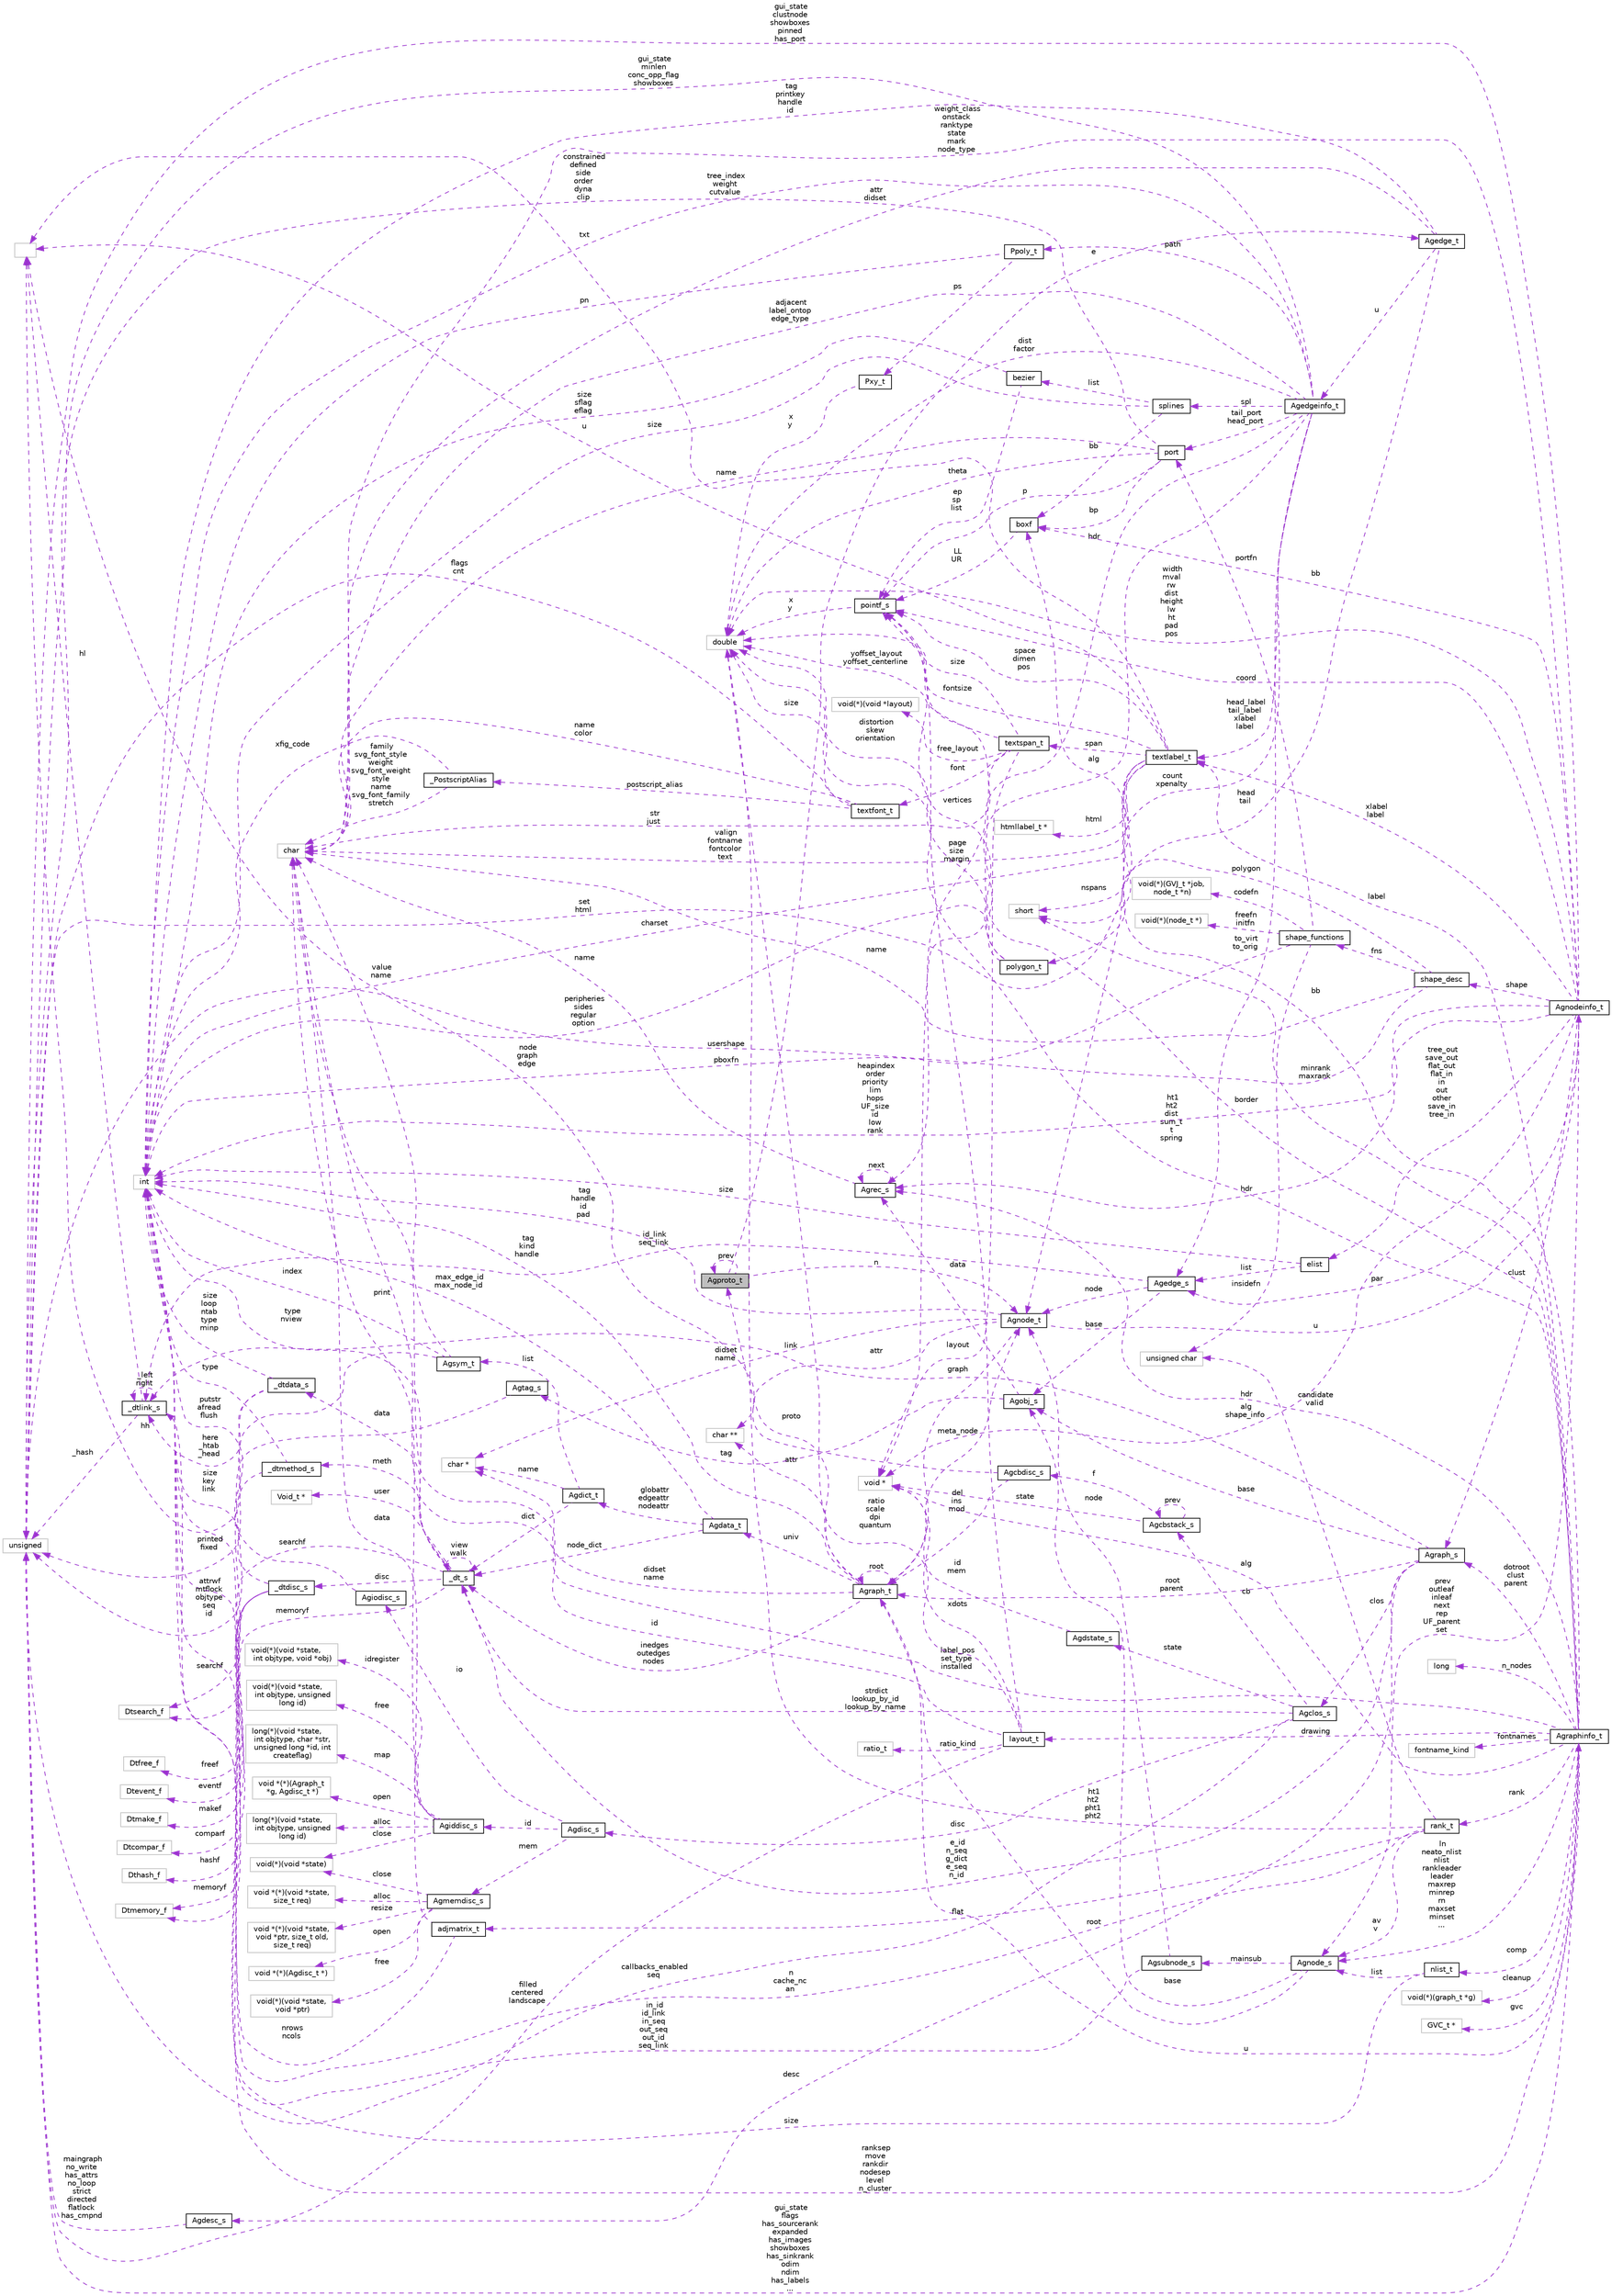 digraph "Agproto_t"
{
  bgcolor="transparent";
  edge [fontname="Helvetica",fontsize="10",labelfontname="Helvetica",labelfontsize="10"];
  node [fontname="Helvetica",fontsize="10",shape=record];
  rankdir="LR";
  Node1 [label="Agproto_t",height=0.2,width=0.4,color="black", fillcolor="grey75", style="filled", fontcolor="black"];
  Node2 -> Node1 [dir="back",color="darkorchid3",fontsize="10",style="dashed",label=" e" ,fontname="Helvetica"];
  Node2 [label="Agedge_t",height=0.2,width=0.4,color="black",URL="$structAgedge__t.html"];
  Node3 -> Node2 [dir="back",color="darkorchid3",fontsize="10",style="dashed",label=" head\ntail" ,fontname="Helvetica"];
  Node3 [label="Agnode_t",height=0.2,width=0.4,color="black",URL="$structAgnode__t.html"];
  Node4 -> Node3 [dir="back",color="darkorchid3",fontsize="10",style="dashed",label=" u" ,fontname="Helvetica"];
  Node4 [label="Agnodeinfo_t",height=0.2,width=0.4,color="black",URL="$structAgnodeinfo__t.html"];
  Node5 -> Node4 [dir="back",color="darkorchid3",fontsize="10",style="dashed",label=" hdr" ,fontname="Helvetica"];
  Node5 [label="Agrec_s",height=0.2,width=0.4,color="black",URL="$structAgrec__s.html"];
  Node5 -> Node5 [dir="back",color="darkorchid3",fontsize="10",style="dashed",label=" next" ,fontname="Helvetica"];
  Node6 -> Node5 [dir="back",color="darkorchid3",fontsize="10",style="dashed",label=" name" ,fontname="Helvetica"];
  Node6 [label="char",height=0.2,width=0.4,color="grey75"];
  Node7 -> Node4 [dir="back",color="darkorchid3",fontsize="10",style="dashed",label=" xlabel\nlabel" ,fontname="Helvetica"];
  Node7 [label="textlabel_t",height=0.2,width=0.4,color="black",URL="$structtextlabel__t.html"];
  Node8 -> Node7 [dir="back",color="darkorchid3",fontsize="10",style="dashed",label=" html" ,fontname="Helvetica"];
  Node8 [label="htmllabel_t *",height=0.2,width=0.4,color="grey75"];
  Node9 -> Node7 [dir="back",color="darkorchid3",fontsize="10",style="dashed",label=" fontsize" ,fontname="Helvetica"];
  Node9 [label="double",height=0.2,width=0.4,color="grey75"];
  Node10 -> Node7 [dir="back",color="darkorchid3",fontsize="10",style="dashed",label=" nspans" ,fontname="Helvetica"];
  Node10 [label="short",height=0.2,width=0.4,color="grey75"];
  Node6 -> Node7 [dir="back",color="darkorchid3",fontsize="10",style="dashed",label=" valign\nfontname\nfontcolor\ntext" ,fontname="Helvetica"];
  Node11 -> Node7 [dir="back",color="darkorchid3",fontsize="10",style="dashed",label=" u" ,fontname="Helvetica"];
  Node11 [label="",height=0.2,width=0.4,color="grey75"];
  Node12 -> Node7 [dir="back",color="darkorchid3",fontsize="10",style="dashed",label=" charset" ,fontname="Helvetica"];
  Node12 [label="int",height=0.2,width=0.4,color="grey75"];
  Node11 -> Node7 [dir="back",color="darkorchid3",fontsize="10",style="dashed",label=" txt" ,fontname="Helvetica"];
  Node13 -> Node7 [dir="back",color="darkorchid3",fontsize="10",style="dashed",label=" set\nhtml" ,fontname="Helvetica"];
  Node13 [label="unsigned",height=0.2,width=0.4,color="grey75"];
  Node14 -> Node7 [dir="back",color="darkorchid3",fontsize="10",style="dashed",label=" span" ,fontname="Helvetica"];
  Node14 [label="textspan_t",height=0.2,width=0.4,color="black",URL="$structtextspan__t.html"];
  Node15 -> Node14 [dir="back",color="darkorchid3",fontsize="10",style="dashed",label=" free_layout" ,fontname="Helvetica"];
  Node15 [label="void(*)(void *layout)",height=0.2,width=0.4,color="grey75"];
  Node9 -> Node14 [dir="back",color="darkorchid3",fontsize="10",style="dashed",label=" yoffset_layout\nyoffset_centerline" ,fontname="Helvetica"];
  Node16 -> Node14 [dir="back",color="darkorchid3",fontsize="10",style="dashed",label=" font" ,fontname="Helvetica"];
  Node16 [label="textfont_t",height=0.2,width=0.4,color="black",URL="$structtextfont__t.html"];
  Node9 -> Node16 [dir="back",color="darkorchid3",fontsize="10",style="dashed",label=" size" ,fontname="Helvetica"];
  Node6 -> Node16 [dir="back",color="darkorchid3",fontsize="10",style="dashed",label=" name\ncolor" ,fontname="Helvetica"];
  Node17 -> Node16 [dir="back",color="darkorchid3",fontsize="10",style="dashed",label=" postscript_alias" ,fontname="Helvetica"];
  Node17 [label="_PostscriptAlias",height=0.2,width=0.4,color="black",URL="$struct__PostscriptAlias.html"];
  Node6 -> Node17 [dir="back",color="darkorchid3",fontsize="10",style="dashed",label=" family\nsvg_font_style\nweight\nsvg_font_weight\nstyle\nname\nsvg_font_family\nstretch" ,fontname="Helvetica"];
  Node12 -> Node17 [dir="back",color="darkorchid3",fontsize="10",style="dashed",label=" xfig_code" ,fontname="Helvetica"];
  Node13 -> Node16 [dir="back",color="darkorchid3",fontsize="10",style="dashed",label=" flags\ncnt" ,fontname="Helvetica"];
  Node6 -> Node14 [dir="back",color="darkorchid3",fontsize="10",style="dashed",label=" str\njust" ,fontname="Helvetica"];
  Node18 -> Node14 [dir="back",color="darkorchid3",fontsize="10",style="dashed",label=" layout" ,fontname="Helvetica"];
  Node18 [label="void *",height=0.2,width=0.4,color="grey75"];
  Node19 -> Node14 [dir="back",color="darkorchid3",fontsize="10",style="dashed",label=" size" ,fontname="Helvetica"];
  Node19 [label="pointf_s",height=0.2,width=0.4,color="black",URL="$structpointf__s.html"];
  Node9 -> Node19 [dir="back",color="darkorchid3",fontsize="10",style="dashed",label=" x\ny" ,fontname="Helvetica"];
  Node19 -> Node7 [dir="back",color="darkorchid3",fontsize="10",style="dashed",label=" space\ndimen\npos" ,fontname="Helvetica"];
  Node9 -> Node4 [dir="back",color="darkorchid3",fontsize="10",style="dashed",label=" width\nmval\nrw\ndist\nheight\nlw\nht\npad\npos" ,fontname="Helvetica"];
  Node20 -> Node4 [dir="back",color="darkorchid3",fontsize="10",style="dashed",label=" clust" ,fontname="Helvetica"];
  Node20 [label="Agraph_s",height=0.2,width=0.4,color="black",URL="$structAgraph__s.html"];
  Node21 -> Node20 [dir="back",color="darkorchid3",fontsize="10",style="dashed",label=" link" ,fontname="Helvetica"];
  Node21 [label="_dtlink_s",height=0.2,width=0.4,color="black",URL="$struct__dtlink__s.html"];
  Node21 -> Node21 [dir="back",color="darkorchid3",fontsize="10",style="dashed",label=" _left\nright" ,fontname="Helvetica"];
  Node11 -> Node21 [dir="back",color="darkorchid3",fontsize="10",style="dashed",label=" hl" ,fontname="Helvetica"];
  Node13 -> Node21 [dir="back",color="darkorchid3",fontsize="10",style="dashed",label=" _hash" ,fontname="Helvetica"];
  Node22 -> Node20 [dir="back",color="darkorchid3",fontsize="10",style="dashed",label=" root\nparent" ,fontname="Helvetica"];
  Node22 [label="Agraph_t",height=0.2,width=0.4,color="black",URL="$structAgraph__t.html"];
  Node23 -> Node22 [dir="back",color="darkorchid3",fontsize="10",style="dashed",label=" attr" ,fontname="Helvetica"];
  Node23 [label="char **",height=0.2,width=0.4,color="grey75"];
  Node22 -> Node22 [dir="back",color="darkorchid3",fontsize="10",style="dashed",label=" root" ,fontname="Helvetica"];
  Node3 -> Node22 [dir="back",color="darkorchid3",fontsize="10",style="dashed",label=" meta_node" ,fontname="Helvetica"];
  Node24 -> Node22 [dir="back",color="darkorchid3",fontsize="10",style="dashed",label=" u" ,fontname="Helvetica"];
  Node24 [label="Agraphinfo_t",height=0.2,width=0.4,color="black",URL="$structAgraphinfo__t.html"];
  Node25 -> Node24 [dir="back",color="darkorchid3",fontsize="10",style="dashed",label=" cleanup" ,fontname="Helvetica"];
  Node25 [label="void(*)(graph_t *g)",height=0.2,width=0.4,color="grey75"];
  Node5 -> Node24 [dir="back",color="darkorchid3",fontsize="10",style="dashed",label=" hdr" ,fontname="Helvetica"];
  Node26 -> Node24 [dir="back",color="darkorchid3",fontsize="10",style="dashed",label=" rank" ,fontname="Helvetica"];
  Node26 [label="rank_t",height=0.2,width=0.4,color="black",URL="$structrank__t.html"];
  Node9 -> Node26 [dir="back",color="darkorchid3",fontsize="10",style="dashed",label=" ht1\nht2\npht1\npht2" ,fontname="Helvetica"];
  Node27 -> Node26 [dir="back",color="darkorchid3",fontsize="10",style="dashed",label=" candidate\nvalid" ,fontname="Helvetica"];
  Node27 [label="unsigned char",height=0.2,width=0.4,color="grey75"];
  Node28 -> Node26 [dir="back",color="darkorchid3",fontsize="10",style="dashed",label=" av\nv" ,fontname="Helvetica"];
  Node28 [label="Agnode_s",height=0.2,width=0.4,color="black",URL="$structAgnode__s.html"];
  Node22 -> Node28 [dir="back",color="darkorchid3",fontsize="10",style="dashed",label=" root" ,fontname="Helvetica"];
  Node29 -> Node28 [dir="back",color="darkorchid3",fontsize="10",style="dashed",label=" base" ,fontname="Helvetica"];
  Node29 [label="Agobj_s",height=0.2,width=0.4,color="black",URL="$structAgobj__s.html"];
  Node5 -> Node29 [dir="back",color="darkorchid3",fontsize="10",style="dashed",label=" data" ,fontname="Helvetica"];
  Node30 -> Node29 [dir="back",color="darkorchid3",fontsize="10",style="dashed",label=" tag" ,fontname="Helvetica"];
  Node30 [label="Agtag_s",height=0.2,width=0.4,color="black",URL="$structAgtag__s.html"];
  Node13 -> Node30 [dir="back",color="darkorchid3",fontsize="10",style="dashed",label=" attrwf\nmtflock\nobjtype\nseq\nid" ,fontname="Helvetica"];
  Node31 -> Node28 [dir="back",color="darkorchid3",fontsize="10",style="dashed",label=" mainsub" ,fontname="Helvetica"];
  Node31 [label="Agsubnode_s",height=0.2,width=0.4,color="black",URL="$structAgsubnode__s.html"];
  Node21 -> Node31 [dir="back",color="darkorchid3",fontsize="10",style="dashed",label=" in_id\nid_link\nin_seq\nout_seq\nout_id\nseq_link" ,fontname="Helvetica"];
  Node3 -> Node31 [dir="back",color="darkorchid3",fontsize="10",style="dashed",label=" node" ,fontname="Helvetica"];
  Node12 -> Node26 [dir="back",color="darkorchid3",fontsize="10",style="dashed",label=" n\ncache_nc\nan" ,fontname="Helvetica"];
  Node32 -> Node26 [dir="back",color="darkorchid3",fontsize="10",style="dashed",label=" flat" ,fontname="Helvetica"];
  Node32 [label="adjmatrix_t",height=0.2,width=0.4,color="black",URL="$structadjmatrix__t.html"];
  Node6 -> Node32 [dir="back",color="darkorchid3",fontsize="10",style="dashed",label=" data" ,fontname="Helvetica"];
  Node12 -> Node32 [dir="back",color="darkorchid3",fontsize="10",style="dashed",label=" nrows\nncols" ,fontname="Helvetica"];
  Node33 -> Node24 [dir="back",color="darkorchid3",fontsize="10",style="dashed",label=" drawing" ,fontname="Helvetica"];
  Node33 [label="layout_t",height=0.2,width=0.4,color="black",URL="$structlayout__t.html"];
  Node34 -> Node33 [dir="back",color="darkorchid3",fontsize="10",style="dashed",label=" ratio_kind" ,fontname="Helvetica"];
  Node34 [label="ratio_t",height=0.2,width=0.4,color="grey75"];
  Node9 -> Node33 [dir="back",color="darkorchid3",fontsize="10",style="dashed",label=" ratio\nscale\ndpi\nquantum" ,fontname="Helvetica"];
  Node6 -> Node33 [dir="back",color="darkorchid3",fontsize="10",style="dashed",label=" id" ,fontname="Helvetica"];
  Node13 -> Node33 [dir="back",color="darkorchid3",fontsize="10",style="dashed",label=" filled\ncentered\nlandscape" ,fontname="Helvetica"];
  Node18 -> Node33 [dir="back",color="darkorchid3",fontsize="10",style="dashed",label=" xdots" ,fontname="Helvetica"];
  Node19 -> Node33 [dir="back",color="darkorchid3",fontsize="10",style="dashed",label=" page\nsize\nmargin" ,fontname="Helvetica"];
  Node35 -> Node24 [dir="back",color="darkorchid3",fontsize="10",style="dashed",label=" fontnames" ,fontname="Helvetica"];
  Node35 [label="fontname_kind",height=0.2,width=0.4,color="grey75"];
  Node9 -> Node24 [dir="back",color="darkorchid3",fontsize="10",style="dashed",label=" ht1\nht2\ndist\nsum_t\nt\nspring" ,fontname="Helvetica"];
  Node7 -> Node24 [dir="back",color="darkorchid3",fontsize="10",style="dashed",label=" label" ,fontname="Helvetica"];
  Node20 -> Node24 [dir="back",color="darkorchid3",fontsize="10",style="dashed",label=" dotroot\nclust\nparent" ,fontname="Helvetica"];
  Node28 -> Node24 [dir="back",color="darkorchid3",fontsize="10",style="dashed",label=" ln\nneato_nlist\nnlist\nrankleader\nleader\nmaxrep\nminrep\nrn\nmaxset\nminset\n..." ,fontname="Helvetica"];
  Node6 -> Node24 [dir="back",color="darkorchid3",fontsize="10",style="dashed",label=" label_pos\nset_type\ninstalled" ,fontname="Helvetica"];
  Node10 -> Node24 [dir="back",color="darkorchid3",fontsize="10",style="dashed",label=" minrank\nmaxrank" ,fontname="Helvetica"];
  Node36 -> Node24 [dir="back",color="darkorchid3",fontsize="10",style="dashed",label=" comp" ,fontname="Helvetica"];
  Node36 [label="nlist_t",height=0.2,width=0.4,color="black",URL="$structnlist__t.html"];
  Node28 -> Node36 [dir="back",color="darkorchid3",fontsize="10",style="dashed",label=" list" ,fontname="Helvetica"];
  Node12 -> Node36 [dir="back",color="darkorchid3",fontsize="10",style="dashed",label=" size" ,fontname="Helvetica"];
  Node12 -> Node24 [dir="back",color="darkorchid3",fontsize="10",style="dashed",label=" ranksep\nmove\nrankdir\nnodesep\nlevel\nn_cluster" ,fontname="Helvetica"];
  Node37 -> Node24 [dir="back",color="darkorchid3",fontsize="10",style="dashed",label=" bb" ,fontname="Helvetica"];
  Node37 [label="boxf",height=0.2,width=0.4,color="black",URL="$structboxf.html"];
  Node19 -> Node37 [dir="back",color="darkorchid3",fontsize="10",style="dashed",label=" LL\nUR" ,fontname="Helvetica"];
  Node38 -> Node24 [dir="back",color="darkorchid3",fontsize="10",style="dashed",label=" n_nodes" ,fontname="Helvetica"];
  Node38 [label="long",height=0.2,width=0.4,color="grey75"];
  Node13 -> Node24 [dir="back",color="darkorchid3",fontsize="10",style="dashed",label=" gui_state\nflags\nhas_sourcerank\nexpanded\nhas_images\nshowboxes\nhas_sinkrank\nodim\nndim\nhas_labels\n..." ,fontname="Helvetica"];
  Node39 -> Node24 [dir="back",color="darkorchid3",fontsize="10",style="dashed",label=" gvc" ,fontname="Helvetica"];
  Node39 [label="GVC_t *",height=0.2,width=0.4,color="grey75"];
  Node18 -> Node24 [dir="back",color="darkorchid3",fontsize="10",style="dashed",label=" alg" ,fontname="Helvetica"];
  Node19 -> Node24 [dir="back",color="darkorchid3",fontsize="10",style="dashed",label=" border" ,fontname="Helvetica"];
  Node1 -> Node22 [dir="back",color="darkorchid3",fontsize="10",style="dashed",label=" proto" ,fontname="Helvetica"];
  Node40 -> Node22 [dir="back",color="darkorchid3",fontsize="10",style="dashed",label=" univ" ,fontname="Helvetica"];
  Node40 [label="Agdata_t",height=0.2,width=0.4,color="black",URL="$structAgdata__t.html"];
  Node41 -> Node40 [dir="back",color="darkorchid3",fontsize="10",style="dashed",label=" globattr\nedgeattr\nnodeattr" ,fontname="Helvetica"];
  Node41 [label="Agdict_t",height=0.2,width=0.4,color="black",URL="$structAgdict__t.html"];
  Node42 -> Node41 [dir="back",color="darkorchid3",fontsize="10",style="dashed",label=" list" ,fontname="Helvetica"];
  Node42 [label="Agsym_t",height=0.2,width=0.4,color="black",URL="$structAgsym__t.html"];
  Node6 -> Node42 [dir="back",color="darkorchid3",fontsize="10",style="dashed",label=" value\nname" ,fontname="Helvetica"];
  Node12 -> Node42 [dir="back",color="darkorchid3",fontsize="10",style="dashed",label=" index" ,fontname="Helvetica"];
  Node13 -> Node42 [dir="back",color="darkorchid3",fontsize="10",style="dashed",label=" printed\nfixed" ,fontname="Helvetica"];
  Node43 -> Node41 [dir="back",color="darkorchid3",fontsize="10",style="dashed",label=" dict" ,fontname="Helvetica"];
  Node43 [label="_dt_s",height=0.2,width=0.4,color="black",URL="$struct__dt__s.html"];
  Node44 -> Node43 [dir="back",color="darkorchid3",fontsize="10",style="dashed",label=" disc" ,fontname="Helvetica"];
  Node44 [label="_dtdisc_s",height=0.2,width=0.4,color="black",URL="$struct__dtdisc__s.html"];
  Node45 -> Node44 [dir="back",color="darkorchid3",fontsize="10",style="dashed",label=" freef" ,fontname="Helvetica"];
  Node45 [label="Dtfree_f",height=0.2,width=0.4,color="grey75"];
  Node46 -> Node44 [dir="back",color="darkorchid3",fontsize="10",style="dashed",label=" eventf" ,fontname="Helvetica"];
  Node46 [label="Dtevent_f",height=0.2,width=0.4,color="grey75"];
  Node47 -> Node44 [dir="back",color="darkorchid3",fontsize="10",style="dashed",label=" makef" ,fontname="Helvetica"];
  Node47 [label="Dtmake_f",height=0.2,width=0.4,color="grey75"];
  Node48 -> Node44 [dir="back",color="darkorchid3",fontsize="10",style="dashed",label=" comparf" ,fontname="Helvetica"];
  Node48 [label="Dtcompar_f",height=0.2,width=0.4,color="grey75"];
  Node12 -> Node44 [dir="back",color="darkorchid3",fontsize="10",style="dashed",label=" size\nkey\nlink" ,fontname="Helvetica"];
  Node49 -> Node44 [dir="back",color="darkorchid3",fontsize="10",style="dashed",label=" memoryf" ,fontname="Helvetica"];
  Node49 [label="Dtmemory_f",height=0.2,width=0.4,color="grey75"];
  Node50 -> Node44 [dir="back",color="darkorchid3",fontsize="10",style="dashed",label=" hashf" ,fontname="Helvetica"];
  Node50 [label="Dthash_f",height=0.2,width=0.4,color="grey75"];
  Node51 -> Node43 [dir="back",color="darkorchid3",fontsize="10",style="dashed",label=" data" ,fontname="Helvetica"];
  Node51 [label="_dtdata_s",height=0.2,width=0.4,color="black",URL="$struct__dtdata__s.html"];
  Node11 -> Node51 [dir="back",color="darkorchid3",fontsize="10",style="dashed",label=" hh" ,fontname="Helvetica"];
  Node21 -> Node51 [dir="back",color="darkorchid3",fontsize="10",style="dashed",label=" here\n_htab\n_head" ,fontname="Helvetica"];
  Node12 -> Node51 [dir="back",color="darkorchid3",fontsize="10",style="dashed",label=" size\nloop\nntab\ntype\nminp" ,fontname="Helvetica"];
  Node52 -> Node43 [dir="back",color="darkorchid3",fontsize="10",style="dashed",label=" user" ,fontname="Helvetica"];
  Node52 [label="Void_t *",height=0.2,width=0.4,color="grey75"];
  Node12 -> Node43 [dir="back",color="darkorchid3",fontsize="10",style="dashed",label=" type\nnview" ,fontname="Helvetica"];
  Node43 -> Node43 [dir="back",color="darkorchid3",fontsize="10",style="dashed",label=" view\nwalk" ,fontname="Helvetica"];
  Node49 -> Node43 [dir="back",color="darkorchid3",fontsize="10",style="dashed",label=" memoryf" ,fontname="Helvetica"];
  Node53 -> Node43 [dir="back",color="darkorchid3",fontsize="10",style="dashed",label=" searchf" ,fontname="Helvetica"];
  Node53 [label="Dtsearch_f",height=0.2,width=0.4,color="grey75"];
  Node54 -> Node43 [dir="back",color="darkorchid3",fontsize="10",style="dashed",label=" meth" ,fontname="Helvetica"];
  Node54 [label="_dtmethod_s",height=0.2,width=0.4,color="black",URL="$struct__dtmethod__s.html"];
  Node12 -> Node54 [dir="back",color="darkorchid3",fontsize="10",style="dashed",label=" type" ,fontname="Helvetica"];
  Node53 -> Node54 [dir="back",color="darkorchid3",fontsize="10",style="dashed",label=" searchf" ,fontname="Helvetica"];
  Node55 -> Node41 [dir="back",color="darkorchid3",fontsize="10",style="dashed",label=" name" ,fontname="Helvetica"];
  Node55 [label="char *",height=0.2,width=0.4,color="grey75"];
  Node12 -> Node40 [dir="back",color="darkorchid3",fontsize="10",style="dashed",label=" max_edge_id\nmax_node_id" ,fontname="Helvetica"];
  Node43 -> Node40 [dir="back",color="darkorchid3",fontsize="10",style="dashed",label=" node_dict" ,fontname="Helvetica"];
  Node12 -> Node22 [dir="back",color="darkorchid3",fontsize="10",style="dashed",label=" tag\nkind\nhandle" ,fontname="Helvetica"];
  Node43 -> Node22 [dir="back",color="darkorchid3",fontsize="10",style="dashed",label=" inedges\noutedges\nnodes" ,fontname="Helvetica"];
  Node55 -> Node22 [dir="back",color="darkorchid3",fontsize="10",style="dashed",label=" didset\nname" ,fontname="Helvetica"];
  Node56 -> Node20 [dir="back",color="darkorchid3",fontsize="10",style="dashed",label=" desc" ,fontname="Helvetica"];
  Node56 [label="Agdesc_s",height=0.2,width=0.4,color="black",URL="$structAgdesc__s.html"];
  Node13 -> Node56 [dir="back",color="darkorchid3",fontsize="10",style="dashed",label=" maingraph\nno_write\nhas_attrs\nno_loop\nstrict\ndirected\nflatlock\nhas_cmpnd" ,fontname="Helvetica"];
  Node29 -> Node20 [dir="back",color="darkorchid3",fontsize="10",style="dashed",label=" base" ,fontname="Helvetica"];
  Node43 -> Node20 [dir="back",color="darkorchid3",fontsize="10",style="dashed",label=" e_id\nn_seq\ng_dict\ne_seq\nn_id" ,fontname="Helvetica"];
  Node57 -> Node20 [dir="back",color="darkorchid3",fontsize="10",style="dashed",label=" clos" ,fontname="Helvetica"];
  Node57 [label="Agclos_s",height=0.2,width=0.4,color="black",URL="$structAgclos__s.html"];
  Node58 -> Node57 [dir="back",color="darkorchid3",fontsize="10",style="dashed",label=" cb" ,fontname="Helvetica"];
  Node58 [label="Agcbstack_s",height=0.2,width=0.4,color="black",URL="$structAgcbstack__s.html"];
  Node58 -> Node58 [dir="back",color="darkorchid3",fontsize="10",style="dashed",label=" prev" ,fontname="Helvetica"];
  Node18 -> Node58 [dir="back",color="darkorchid3",fontsize="10",style="dashed",label=" state" ,fontname="Helvetica"];
  Node59 -> Node58 [dir="back",color="darkorchid3",fontsize="10",style="dashed",label=" f" ,fontname="Helvetica"];
  Node59 [label="Agcbdisc_s",height=0.2,width=0.4,color="black",URL="$structAgcbdisc__s.html"];
  Node22 -> Node59 [dir="back",color="darkorchid3",fontsize="10",style="dashed",label=" del\nins\nmod" ,fontname="Helvetica"];
  Node11 -> Node59 [dir="back",color="darkorchid3",fontsize="10",style="dashed",label=" node\ngraph\nedge" ,fontname="Helvetica"];
  Node60 -> Node57 [dir="back",color="darkorchid3",fontsize="10",style="dashed",label=" disc" ,fontname="Helvetica"];
  Node60 [label="Agdisc_s",height=0.2,width=0.4,color="black",URL="$structAgdisc__s.html"];
  Node61 -> Node60 [dir="back",color="darkorchid3",fontsize="10",style="dashed",label=" io" ,fontname="Helvetica"];
  Node61 [label="Agiodisc_s",height=0.2,width=0.4,color="black",URL="$structAgiodisc__s.html"];
  Node12 -> Node61 [dir="back",color="darkorchid3",fontsize="10",style="dashed",label=" putstr\nafread\nflush" ,fontname="Helvetica"];
  Node62 -> Node60 [dir="back",color="darkorchid3",fontsize="10",style="dashed",label=" id" ,fontname="Helvetica"];
  Node62 [label="Agiddisc_s",height=0.2,width=0.4,color="black",URL="$structAgiddisc__s.html"];
  Node63 -> Node62 [dir="back",color="darkorchid3",fontsize="10",style="dashed",label=" free" ,fontname="Helvetica"];
  Node63 [label="void(*)(void *state,\l int objtype, unsigned\l long id)",height=0.2,width=0.4,color="grey75"];
  Node64 -> Node62 [dir="back",color="darkorchid3",fontsize="10",style="dashed",label=" map" ,fontname="Helvetica"];
  Node64 [label="long(*)(void *state,\l int objtype, char *str,\l unsigned long *id, int\l createflag)",height=0.2,width=0.4,color="grey75"];
  Node65 -> Node62 [dir="back",color="darkorchid3",fontsize="10",style="dashed",label=" open" ,fontname="Helvetica"];
  Node65 [label="void *(*)(Agraph_t\l *g, Agdisc_t *)",height=0.2,width=0.4,color="grey75"];
  Node6 -> Node62 [dir="back",color="darkorchid3",fontsize="10",style="dashed",label=" print" ,fontname="Helvetica"];
  Node66 -> Node62 [dir="back",color="darkorchid3",fontsize="10",style="dashed",label=" alloc" ,fontname="Helvetica"];
  Node66 [label="long(*)(void *state,\l int objtype, unsigned\l long id)",height=0.2,width=0.4,color="grey75"];
  Node67 -> Node62 [dir="back",color="darkorchid3",fontsize="10",style="dashed",label=" close" ,fontname="Helvetica"];
  Node67 [label="void(*)(void *state)",height=0.2,width=0.4,color="grey75"];
  Node68 -> Node62 [dir="back",color="darkorchid3",fontsize="10",style="dashed",label=" idregister" ,fontname="Helvetica"];
  Node68 [label="void(*)(void *state,\l int objtype, void *obj)",height=0.2,width=0.4,color="grey75"];
  Node69 -> Node60 [dir="back",color="darkorchid3",fontsize="10",style="dashed",label=" mem" ,fontname="Helvetica"];
  Node69 [label="Agmemdisc_s",height=0.2,width=0.4,color="black",URL="$structAgmemdisc__s.html"];
  Node70 -> Node69 [dir="back",color="darkorchid3",fontsize="10",style="dashed",label=" free" ,fontname="Helvetica"];
  Node70 [label="void(*)(void *state,\l void *ptr)",height=0.2,width=0.4,color="grey75"];
  Node71 -> Node69 [dir="back",color="darkorchid3",fontsize="10",style="dashed",label=" alloc" ,fontname="Helvetica"];
  Node71 [label="void *(*)(void *state,\l size_t req)",height=0.2,width=0.4,color="grey75"];
  Node67 -> Node69 [dir="back",color="darkorchid3",fontsize="10",style="dashed",label=" close" ,fontname="Helvetica"];
  Node72 -> Node69 [dir="back",color="darkorchid3",fontsize="10",style="dashed",label=" resize" ,fontname="Helvetica"];
  Node72 [label="void *(*)(void *state,\l void *ptr, size_t old,\l size_t req)",height=0.2,width=0.4,color="grey75"];
  Node73 -> Node69 [dir="back",color="darkorchid3",fontsize="10",style="dashed",label=" open" ,fontname="Helvetica"];
  Node73 [label="void *(*)(Agdisc_t *)",height=0.2,width=0.4,color="grey75"];
  Node43 -> Node57 [dir="back",color="darkorchid3",fontsize="10",style="dashed",label=" strdict\nlookup_by_id\nlookup_by_name" ,fontname="Helvetica"];
  Node13 -> Node57 [dir="back",color="darkorchid3",fontsize="10",style="dashed",label=" callbacks_enabled\nseq" ,fontname="Helvetica"];
  Node74 -> Node57 [dir="back",color="darkorchid3",fontsize="10",style="dashed",label=" state" ,fontname="Helvetica"];
  Node74 [label="Agdstate_s",height=0.2,width=0.4,color="black",URL="$structAgdstate__s.html"];
  Node18 -> Node74 [dir="back",color="darkorchid3",fontsize="10",style="dashed",label=" id\nmem" ,fontname="Helvetica"];
  Node28 -> Node4 [dir="back",color="darkorchid3",fontsize="10",style="dashed",label=" prev\noutleaf\ninleaf\nnext\nrep\nUF_parent\nset" ,fontname="Helvetica"];
  Node6 -> Node4 [dir="back",color="darkorchid3",fontsize="10",style="dashed",label=" weight_class\nonstack\nranktype\nstate\nmark\nnode_type" ,fontname="Helvetica"];
  Node12 -> Node4 [dir="back",color="darkorchid3",fontsize="10",style="dashed",label=" heapindex\norder\npriority\nlim\nhops\nUF_size\nid\nlow\nrank" ,fontname="Helvetica"];
  Node37 -> Node4 [dir="back",color="darkorchid3",fontsize="10",style="dashed",label=" bb" ,fontname="Helvetica"];
  Node75 -> Node4 [dir="back",color="darkorchid3",fontsize="10",style="dashed",label=" tree_out\nsave_out\nflat_out\nflat_in\nin\nout\nother\nsave_in\ntree_in" ,fontname="Helvetica"];
  Node75 [label="elist",height=0.2,width=0.4,color="black",URL="$structelist.html"];
  Node12 -> Node75 [dir="back",color="darkorchid3",fontsize="10",style="dashed",label=" size" ,fontname="Helvetica"];
  Node76 -> Node75 [dir="back",color="darkorchid3",fontsize="10",style="dashed",label=" list" ,fontname="Helvetica"];
  Node76 [label="Agedge_s",height=0.2,width=0.4,color="black",URL="$structAgedge__s.html"];
  Node21 -> Node76 [dir="back",color="darkorchid3",fontsize="10",style="dashed",label=" id_link\nseq_link" ,fontname="Helvetica"];
  Node3 -> Node76 [dir="back",color="darkorchid3",fontsize="10",style="dashed",label=" node" ,fontname="Helvetica"];
  Node29 -> Node76 [dir="back",color="darkorchid3",fontsize="10",style="dashed",label=" base" ,fontname="Helvetica"];
  Node13 -> Node4 [dir="back",color="darkorchid3",fontsize="10",style="dashed",label=" gui_state\nclustnode\nshowboxes\npinned\nhas_port" ,fontname="Helvetica"];
  Node18 -> Node4 [dir="back",color="darkorchid3",fontsize="10",style="dashed",label=" alg\nshape_info" ,fontname="Helvetica"];
  Node77 -> Node4 [dir="back",color="darkorchid3",fontsize="10",style="dashed",label=" shape" ,fontname="Helvetica"];
  Node77 [label="shape_desc",height=0.2,width=0.4,color="black",URL="$structshape__desc.html"];
  Node6 -> Node77 [dir="back",color="darkorchid3",fontsize="10",style="dashed",label=" name" ,fontname="Helvetica"];
  Node78 -> Node77 [dir="back",color="darkorchid3",fontsize="10",style="dashed",label=" fns" ,fontname="Helvetica"];
  Node78 [label="shape_functions",height=0.2,width=0.4,color="black",URL="$structshape__functions.html"];
  Node79 -> Node78 [dir="back",color="darkorchid3",fontsize="10",style="dashed",label=" portfn" ,fontname="Helvetica"];
  Node79 [label="port",height=0.2,width=0.4,color="black",URL="$structport.html"];
  Node9 -> Node79 [dir="back",color="darkorchid3",fontsize="10",style="dashed",label=" theta" ,fontname="Helvetica"];
  Node6 -> Node79 [dir="back",color="darkorchid3",fontsize="10",style="dashed",label=" name" ,fontname="Helvetica"];
  Node37 -> Node79 [dir="back",color="darkorchid3",fontsize="10",style="dashed",label=" bp" ,fontname="Helvetica"];
  Node13 -> Node79 [dir="back",color="darkorchid3",fontsize="10",style="dashed",label=" constrained\ndefined\nside\norder\ndyna\nclip" ,fontname="Helvetica"];
  Node19 -> Node79 [dir="back",color="darkorchid3",fontsize="10",style="dashed",label=" p" ,fontname="Helvetica"];
  Node27 -> Node78 [dir="back",color="darkorchid3",fontsize="10",style="dashed",label=" insidefn" ,fontname="Helvetica"];
  Node12 -> Node78 [dir="back",color="darkorchid3",fontsize="10",style="dashed",label=" pboxfn" ,fontname="Helvetica"];
  Node80 -> Node78 [dir="back",color="darkorchid3",fontsize="10",style="dashed",label=" freefn\ninitfn" ,fontname="Helvetica"];
  Node80 [label="void(*)(node_t *)",height=0.2,width=0.4,color="grey75"];
  Node81 -> Node78 [dir="back",color="darkorchid3",fontsize="10",style="dashed",label=" codefn" ,fontname="Helvetica"];
  Node81 [label="void(*)(GVJ_t *job,\l node_t *n)",height=0.2,width=0.4,color="grey75"];
  Node82 -> Node77 [dir="back",color="darkorchid3",fontsize="10",style="dashed",label=" polygon" ,fontname="Helvetica"];
  Node82 [label="polygon_t",height=0.2,width=0.4,color="black",URL="$structpolygon__t.html"];
  Node9 -> Node82 [dir="back",color="darkorchid3",fontsize="10",style="dashed",label=" distortion\nskew\norientation" ,fontname="Helvetica"];
  Node12 -> Node82 [dir="back",color="darkorchid3",fontsize="10",style="dashed",label=" peripheries\nsides\nregular\noption" ,fontname="Helvetica"];
  Node19 -> Node82 [dir="back",color="darkorchid3",fontsize="10",style="dashed",label=" vertices" ,fontname="Helvetica"];
  Node13 -> Node77 [dir="back",color="darkorchid3",fontsize="10",style="dashed",label=" usershape" ,fontname="Helvetica"];
  Node76 -> Node4 [dir="back",color="darkorchid3",fontsize="10",style="dashed",label=" par" ,fontname="Helvetica"];
  Node19 -> Node4 [dir="back",color="darkorchid3",fontsize="10",style="dashed",label=" coord" ,fontname="Helvetica"];
  Node23 -> Node3 [dir="back",color="darkorchid3",fontsize="10",style="dashed",label=" attr" ,fontname="Helvetica"];
  Node22 -> Node3 [dir="back",color="darkorchid3",fontsize="10",style="dashed",label=" graph" ,fontname="Helvetica"];
  Node12 -> Node3 [dir="back",color="darkorchid3",fontsize="10",style="dashed",label=" tag\nhandle\nid\npad" ,fontname="Helvetica"];
  Node55 -> Node3 [dir="back",color="darkorchid3",fontsize="10",style="dashed",label=" didset\nname" ,fontname="Helvetica"];
  Node6 -> Node2 [dir="back",color="darkorchid3",fontsize="10",style="dashed",label=" attr\ndidset" ,fontname="Helvetica"];
  Node12 -> Node2 [dir="back",color="darkorchid3",fontsize="10",style="dashed",label=" tag\nprintkey\nhandle\nid" ,fontname="Helvetica"];
  Node83 -> Node2 [dir="back",color="darkorchid3",fontsize="10",style="dashed",label=" u" ,fontname="Helvetica"];
  Node83 [label="Agedgeinfo_t",height=0.2,width=0.4,color="black",URL="$structAgedgeinfo__t.html"];
  Node5 -> Node83 [dir="back",color="darkorchid3",fontsize="10",style="dashed",label=" hdr" ,fontname="Helvetica"];
  Node79 -> Node83 [dir="back",color="darkorchid3",fontsize="10",style="dashed",label=" tail_port\nhead_port" ,fontname="Helvetica"];
  Node84 -> Node83 [dir="back",color="darkorchid3",fontsize="10",style="dashed",label=" path" ,fontname="Helvetica"];
  Node84 [label="Ppoly_t",height=0.2,width=0.4,color="black",URL="$structPpoly__t.html"];
  Node85 -> Node84 [dir="back",color="darkorchid3",fontsize="10",style="dashed",label=" ps" ,fontname="Helvetica"];
  Node85 [label="Pxy_t",height=0.2,width=0.4,color="black",URL="$structPxy__t.html"];
  Node9 -> Node85 [dir="back",color="darkorchid3",fontsize="10",style="dashed",label=" x\ny" ,fontname="Helvetica"];
  Node12 -> Node84 [dir="back",color="darkorchid3",fontsize="10",style="dashed",label=" pn" ,fontname="Helvetica"];
  Node9 -> Node83 [dir="back",color="darkorchid3",fontsize="10",style="dashed",label=" dist\nfactor" ,fontname="Helvetica"];
  Node7 -> Node83 [dir="back",color="darkorchid3",fontsize="10",style="dashed",label=" head_label\ntail_label\nxlabel\nlabel" ,fontname="Helvetica"];
  Node86 -> Node83 [dir="back",color="darkorchid3",fontsize="10",style="dashed",label=" spl" ,fontname="Helvetica"];
  Node86 [label="splines",height=0.2,width=0.4,color="black",URL="$structsplines.html"];
  Node12 -> Node86 [dir="back",color="darkorchid3",fontsize="10",style="dashed",label=" size" ,fontname="Helvetica"];
  Node37 -> Node86 [dir="back",color="darkorchid3",fontsize="10",style="dashed",label=" bb" ,fontname="Helvetica"];
  Node87 -> Node86 [dir="back",color="darkorchid3",fontsize="10",style="dashed",label=" list" ,fontname="Helvetica"];
  Node87 [label="bezier",height=0.2,width=0.4,color="black",URL="$structbezier.html"];
  Node12 -> Node87 [dir="back",color="darkorchid3",fontsize="10",style="dashed",label=" size\nsflag\neflag" ,fontname="Helvetica"];
  Node19 -> Node87 [dir="back",color="darkorchid3",fontsize="10",style="dashed",label=" ep\nsp\nlist" ,fontname="Helvetica"];
  Node10 -> Node83 [dir="back",color="darkorchid3",fontsize="10",style="dashed",label=" count\nxpenalty" ,fontname="Helvetica"];
  Node6 -> Node83 [dir="back",color="darkorchid3",fontsize="10",style="dashed",label=" adjacent\nlabel_ontop\nedge_type" ,fontname="Helvetica"];
  Node12 -> Node83 [dir="back",color="darkorchid3",fontsize="10",style="dashed",label=" tree_index\nweight\ncutvalue" ,fontname="Helvetica"];
  Node13 -> Node83 [dir="back",color="darkorchid3",fontsize="10",style="dashed",label=" gui_state\nminlen\nconc_opp_flag\nshowboxes" ,fontname="Helvetica"];
  Node18 -> Node83 [dir="back",color="darkorchid3",fontsize="10",style="dashed",label=" alg" ,fontname="Helvetica"];
  Node76 -> Node83 [dir="back",color="darkorchid3",fontsize="10",style="dashed",label=" to_virt\nto_orig" ,fontname="Helvetica"];
  Node3 -> Node1 [dir="back",color="darkorchid3",fontsize="10",style="dashed",label=" n" ,fontname="Helvetica"];
  Node1 -> Node1 [dir="back",color="darkorchid3",fontsize="10",style="dashed",label=" prev" ,fontname="Helvetica"];
}
